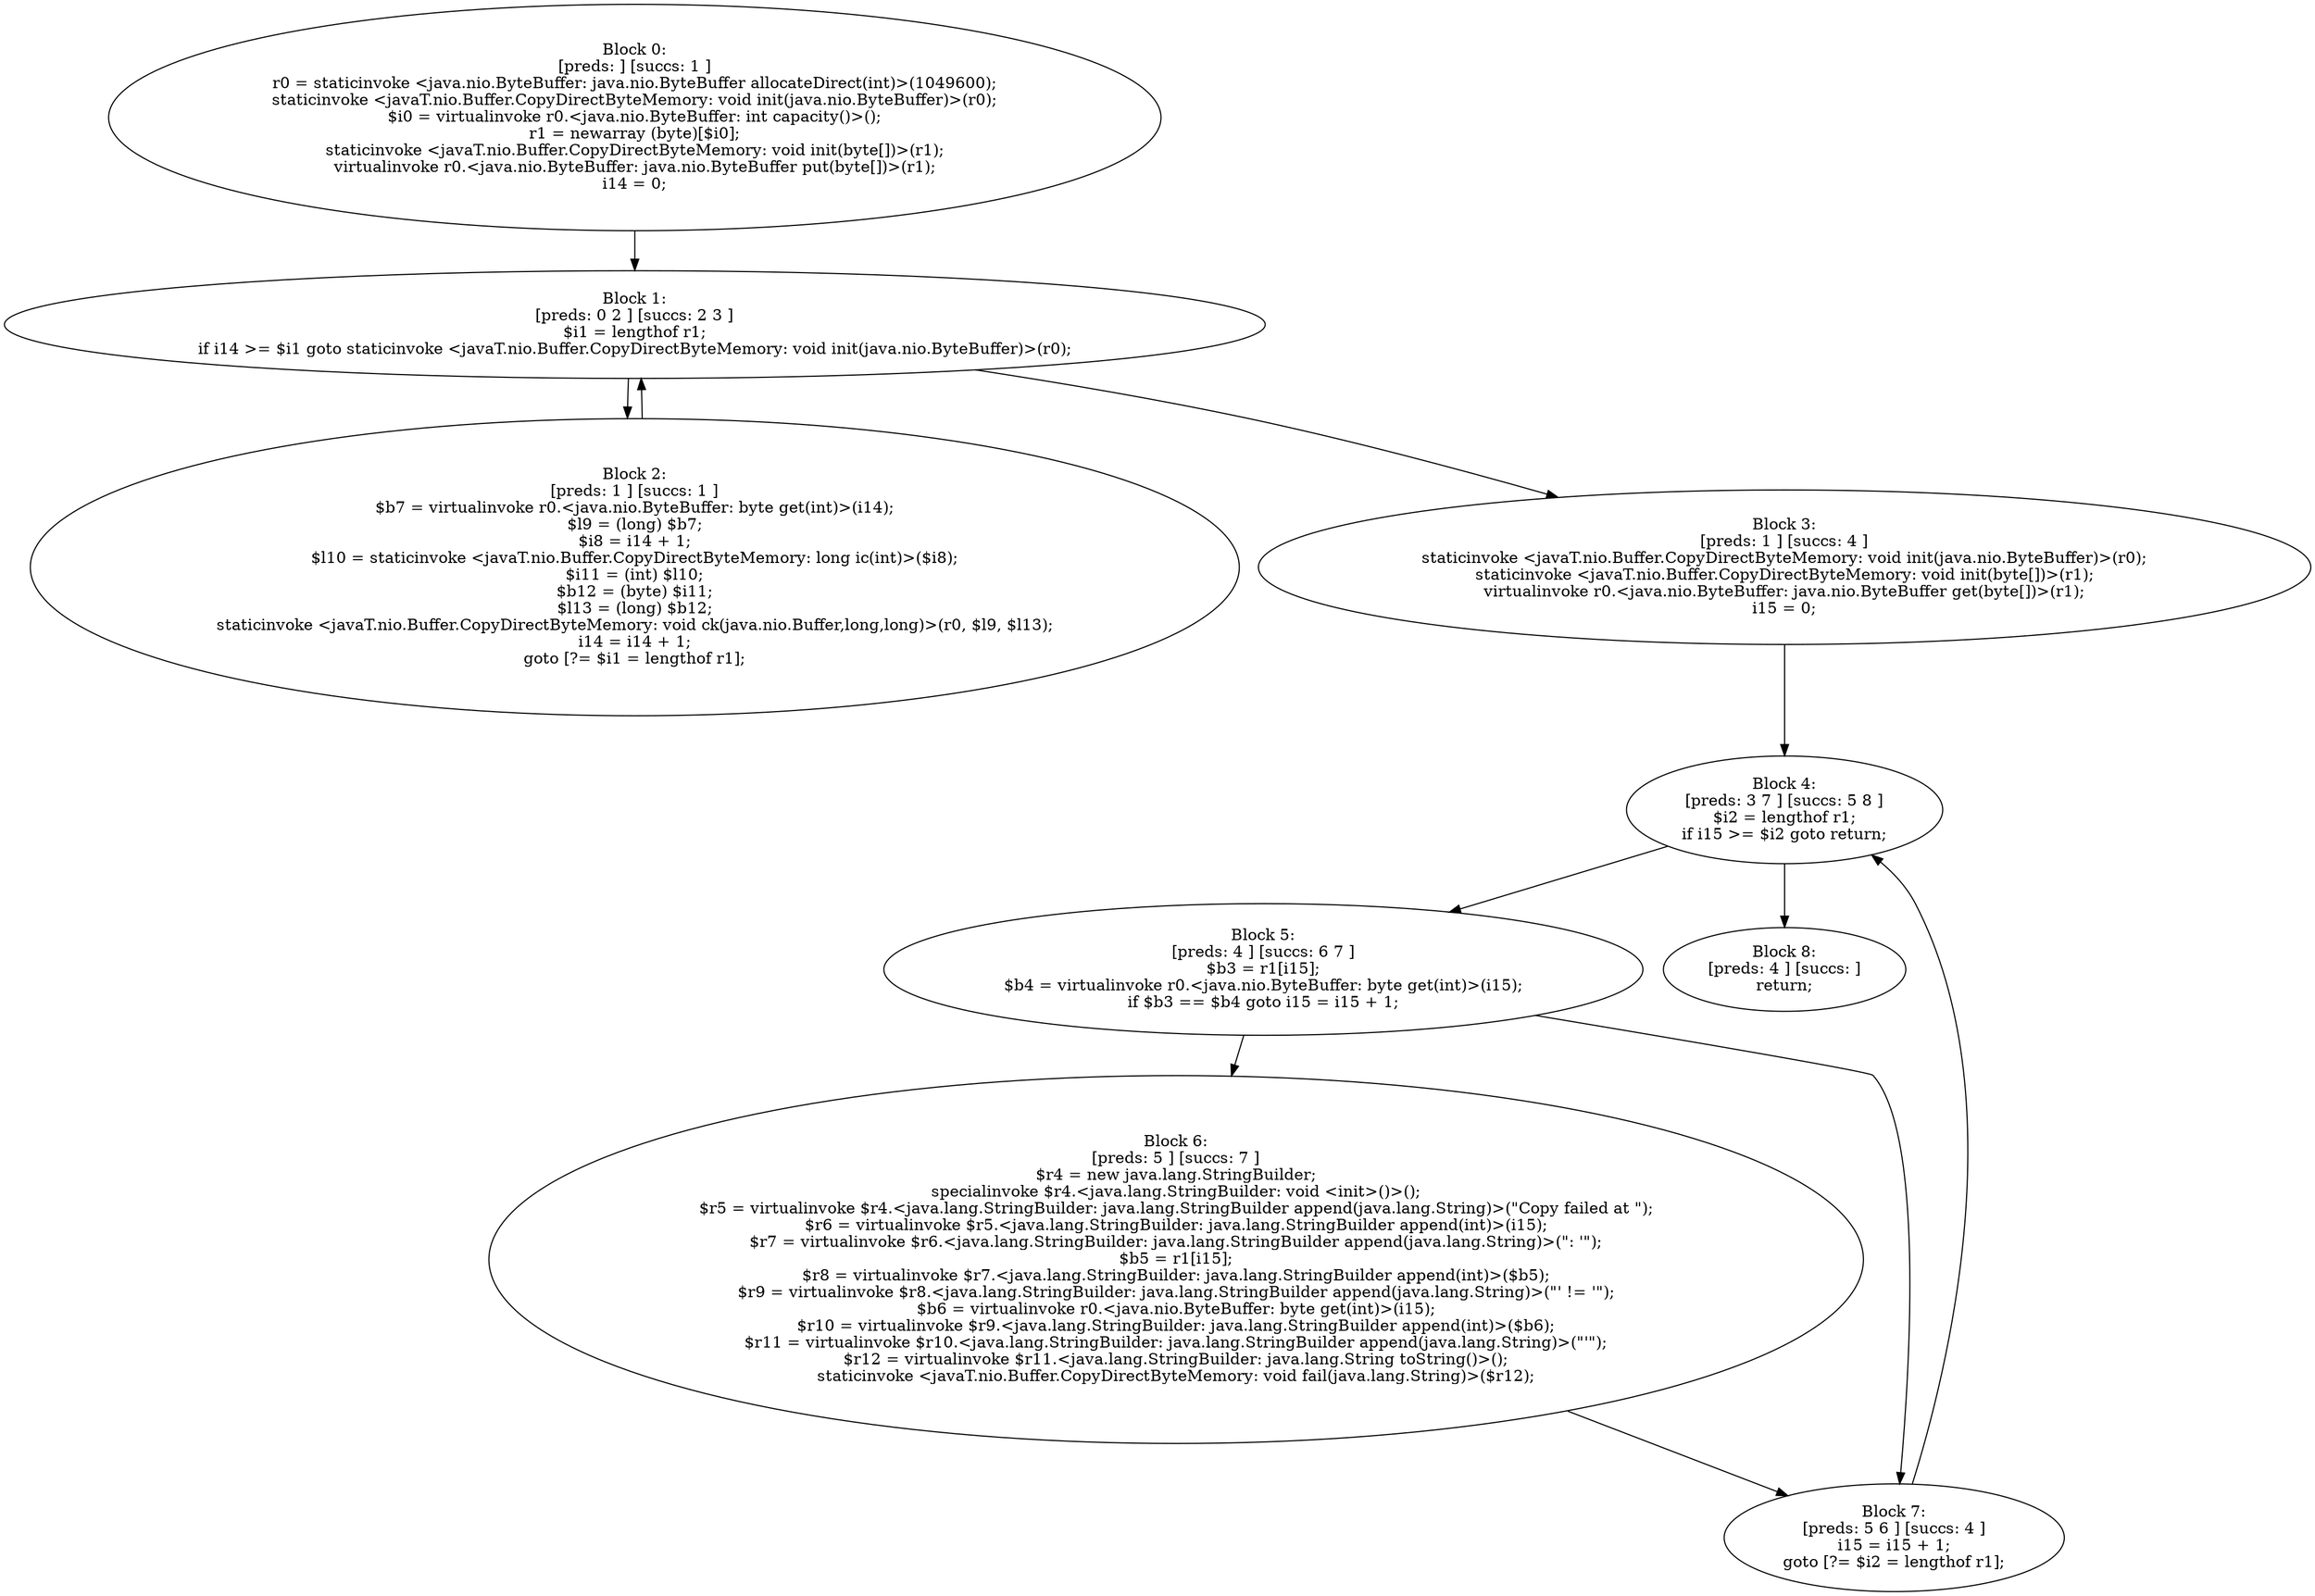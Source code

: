 digraph "unitGraph" {
    "Block 0:
[preds: ] [succs: 1 ]
r0 = staticinvoke <java.nio.ByteBuffer: java.nio.ByteBuffer allocateDirect(int)>(1049600);
staticinvoke <javaT.nio.Buffer.CopyDirectByteMemory: void init(java.nio.ByteBuffer)>(r0);
$i0 = virtualinvoke r0.<java.nio.ByteBuffer: int capacity()>();
r1 = newarray (byte)[$i0];
staticinvoke <javaT.nio.Buffer.CopyDirectByteMemory: void init(byte[])>(r1);
virtualinvoke r0.<java.nio.ByteBuffer: java.nio.ByteBuffer put(byte[])>(r1);
i14 = 0;
"
    "Block 1:
[preds: 0 2 ] [succs: 2 3 ]
$i1 = lengthof r1;
if i14 >= $i1 goto staticinvoke <javaT.nio.Buffer.CopyDirectByteMemory: void init(java.nio.ByteBuffer)>(r0);
"
    "Block 2:
[preds: 1 ] [succs: 1 ]
$b7 = virtualinvoke r0.<java.nio.ByteBuffer: byte get(int)>(i14);
$l9 = (long) $b7;
$i8 = i14 + 1;
$l10 = staticinvoke <javaT.nio.Buffer.CopyDirectByteMemory: long ic(int)>($i8);
$i11 = (int) $l10;
$b12 = (byte) $i11;
$l13 = (long) $b12;
staticinvoke <javaT.nio.Buffer.CopyDirectByteMemory: void ck(java.nio.Buffer,long,long)>(r0, $l9, $l13);
i14 = i14 + 1;
goto [?= $i1 = lengthof r1];
"
    "Block 3:
[preds: 1 ] [succs: 4 ]
staticinvoke <javaT.nio.Buffer.CopyDirectByteMemory: void init(java.nio.ByteBuffer)>(r0);
staticinvoke <javaT.nio.Buffer.CopyDirectByteMemory: void init(byte[])>(r1);
virtualinvoke r0.<java.nio.ByteBuffer: java.nio.ByteBuffer get(byte[])>(r1);
i15 = 0;
"
    "Block 4:
[preds: 3 7 ] [succs: 5 8 ]
$i2 = lengthof r1;
if i15 >= $i2 goto return;
"
    "Block 5:
[preds: 4 ] [succs: 6 7 ]
$b3 = r1[i15];
$b4 = virtualinvoke r0.<java.nio.ByteBuffer: byte get(int)>(i15);
if $b3 == $b4 goto i15 = i15 + 1;
"
    "Block 6:
[preds: 5 ] [succs: 7 ]
$r4 = new java.lang.StringBuilder;
specialinvoke $r4.<java.lang.StringBuilder: void <init>()>();
$r5 = virtualinvoke $r4.<java.lang.StringBuilder: java.lang.StringBuilder append(java.lang.String)>(\"Copy failed at \");
$r6 = virtualinvoke $r5.<java.lang.StringBuilder: java.lang.StringBuilder append(int)>(i15);
$r7 = virtualinvoke $r6.<java.lang.StringBuilder: java.lang.StringBuilder append(java.lang.String)>(\": \'\");
$b5 = r1[i15];
$r8 = virtualinvoke $r7.<java.lang.StringBuilder: java.lang.StringBuilder append(int)>($b5);
$r9 = virtualinvoke $r8.<java.lang.StringBuilder: java.lang.StringBuilder append(java.lang.String)>(\"\' != \'\");
$b6 = virtualinvoke r0.<java.nio.ByteBuffer: byte get(int)>(i15);
$r10 = virtualinvoke $r9.<java.lang.StringBuilder: java.lang.StringBuilder append(int)>($b6);
$r11 = virtualinvoke $r10.<java.lang.StringBuilder: java.lang.StringBuilder append(java.lang.String)>(\"\'\");
$r12 = virtualinvoke $r11.<java.lang.StringBuilder: java.lang.String toString()>();
staticinvoke <javaT.nio.Buffer.CopyDirectByteMemory: void fail(java.lang.String)>($r12);
"
    "Block 7:
[preds: 5 6 ] [succs: 4 ]
i15 = i15 + 1;
goto [?= $i2 = lengthof r1];
"
    "Block 8:
[preds: 4 ] [succs: ]
return;
"
    "Block 0:
[preds: ] [succs: 1 ]
r0 = staticinvoke <java.nio.ByteBuffer: java.nio.ByteBuffer allocateDirect(int)>(1049600);
staticinvoke <javaT.nio.Buffer.CopyDirectByteMemory: void init(java.nio.ByteBuffer)>(r0);
$i0 = virtualinvoke r0.<java.nio.ByteBuffer: int capacity()>();
r1 = newarray (byte)[$i0];
staticinvoke <javaT.nio.Buffer.CopyDirectByteMemory: void init(byte[])>(r1);
virtualinvoke r0.<java.nio.ByteBuffer: java.nio.ByteBuffer put(byte[])>(r1);
i14 = 0;
"->"Block 1:
[preds: 0 2 ] [succs: 2 3 ]
$i1 = lengthof r1;
if i14 >= $i1 goto staticinvoke <javaT.nio.Buffer.CopyDirectByteMemory: void init(java.nio.ByteBuffer)>(r0);
";
    "Block 1:
[preds: 0 2 ] [succs: 2 3 ]
$i1 = lengthof r1;
if i14 >= $i1 goto staticinvoke <javaT.nio.Buffer.CopyDirectByteMemory: void init(java.nio.ByteBuffer)>(r0);
"->"Block 2:
[preds: 1 ] [succs: 1 ]
$b7 = virtualinvoke r0.<java.nio.ByteBuffer: byte get(int)>(i14);
$l9 = (long) $b7;
$i8 = i14 + 1;
$l10 = staticinvoke <javaT.nio.Buffer.CopyDirectByteMemory: long ic(int)>($i8);
$i11 = (int) $l10;
$b12 = (byte) $i11;
$l13 = (long) $b12;
staticinvoke <javaT.nio.Buffer.CopyDirectByteMemory: void ck(java.nio.Buffer,long,long)>(r0, $l9, $l13);
i14 = i14 + 1;
goto [?= $i1 = lengthof r1];
";
    "Block 1:
[preds: 0 2 ] [succs: 2 3 ]
$i1 = lengthof r1;
if i14 >= $i1 goto staticinvoke <javaT.nio.Buffer.CopyDirectByteMemory: void init(java.nio.ByteBuffer)>(r0);
"->"Block 3:
[preds: 1 ] [succs: 4 ]
staticinvoke <javaT.nio.Buffer.CopyDirectByteMemory: void init(java.nio.ByteBuffer)>(r0);
staticinvoke <javaT.nio.Buffer.CopyDirectByteMemory: void init(byte[])>(r1);
virtualinvoke r0.<java.nio.ByteBuffer: java.nio.ByteBuffer get(byte[])>(r1);
i15 = 0;
";
    "Block 2:
[preds: 1 ] [succs: 1 ]
$b7 = virtualinvoke r0.<java.nio.ByteBuffer: byte get(int)>(i14);
$l9 = (long) $b7;
$i8 = i14 + 1;
$l10 = staticinvoke <javaT.nio.Buffer.CopyDirectByteMemory: long ic(int)>($i8);
$i11 = (int) $l10;
$b12 = (byte) $i11;
$l13 = (long) $b12;
staticinvoke <javaT.nio.Buffer.CopyDirectByteMemory: void ck(java.nio.Buffer,long,long)>(r0, $l9, $l13);
i14 = i14 + 1;
goto [?= $i1 = lengthof r1];
"->"Block 1:
[preds: 0 2 ] [succs: 2 3 ]
$i1 = lengthof r1;
if i14 >= $i1 goto staticinvoke <javaT.nio.Buffer.CopyDirectByteMemory: void init(java.nio.ByteBuffer)>(r0);
";
    "Block 3:
[preds: 1 ] [succs: 4 ]
staticinvoke <javaT.nio.Buffer.CopyDirectByteMemory: void init(java.nio.ByteBuffer)>(r0);
staticinvoke <javaT.nio.Buffer.CopyDirectByteMemory: void init(byte[])>(r1);
virtualinvoke r0.<java.nio.ByteBuffer: java.nio.ByteBuffer get(byte[])>(r1);
i15 = 0;
"->"Block 4:
[preds: 3 7 ] [succs: 5 8 ]
$i2 = lengthof r1;
if i15 >= $i2 goto return;
";
    "Block 4:
[preds: 3 7 ] [succs: 5 8 ]
$i2 = lengthof r1;
if i15 >= $i2 goto return;
"->"Block 5:
[preds: 4 ] [succs: 6 7 ]
$b3 = r1[i15];
$b4 = virtualinvoke r0.<java.nio.ByteBuffer: byte get(int)>(i15);
if $b3 == $b4 goto i15 = i15 + 1;
";
    "Block 4:
[preds: 3 7 ] [succs: 5 8 ]
$i2 = lengthof r1;
if i15 >= $i2 goto return;
"->"Block 8:
[preds: 4 ] [succs: ]
return;
";
    "Block 5:
[preds: 4 ] [succs: 6 7 ]
$b3 = r1[i15];
$b4 = virtualinvoke r0.<java.nio.ByteBuffer: byte get(int)>(i15);
if $b3 == $b4 goto i15 = i15 + 1;
"->"Block 6:
[preds: 5 ] [succs: 7 ]
$r4 = new java.lang.StringBuilder;
specialinvoke $r4.<java.lang.StringBuilder: void <init>()>();
$r5 = virtualinvoke $r4.<java.lang.StringBuilder: java.lang.StringBuilder append(java.lang.String)>(\"Copy failed at \");
$r6 = virtualinvoke $r5.<java.lang.StringBuilder: java.lang.StringBuilder append(int)>(i15);
$r7 = virtualinvoke $r6.<java.lang.StringBuilder: java.lang.StringBuilder append(java.lang.String)>(\": \'\");
$b5 = r1[i15];
$r8 = virtualinvoke $r7.<java.lang.StringBuilder: java.lang.StringBuilder append(int)>($b5);
$r9 = virtualinvoke $r8.<java.lang.StringBuilder: java.lang.StringBuilder append(java.lang.String)>(\"\' != \'\");
$b6 = virtualinvoke r0.<java.nio.ByteBuffer: byte get(int)>(i15);
$r10 = virtualinvoke $r9.<java.lang.StringBuilder: java.lang.StringBuilder append(int)>($b6);
$r11 = virtualinvoke $r10.<java.lang.StringBuilder: java.lang.StringBuilder append(java.lang.String)>(\"\'\");
$r12 = virtualinvoke $r11.<java.lang.StringBuilder: java.lang.String toString()>();
staticinvoke <javaT.nio.Buffer.CopyDirectByteMemory: void fail(java.lang.String)>($r12);
";
    "Block 5:
[preds: 4 ] [succs: 6 7 ]
$b3 = r1[i15];
$b4 = virtualinvoke r0.<java.nio.ByteBuffer: byte get(int)>(i15);
if $b3 == $b4 goto i15 = i15 + 1;
"->"Block 7:
[preds: 5 6 ] [succs: 4 ]
i15 = i15 + 1;
goto [?= $i2 = lengthof r1];
";
    "Block 6:
[preds: 5 ] [succs: 7 ]
$r4 = new java.lang.StringBuilder;
specialinvoke $r4.<java.lang.StringBuilder: void <init>()>();
$r5 = virtualinvoke $r4.<java.lang.StringBuilder: java.lang.StringBuilder append(java.lang.String)>(\"Copy failed at \");
$r6 = virtualinvoke $r5.<java.lang.StringBuilder: java.lang.StringBuilder append(int)>(i15);
$r7 = virtualinvoke $r6.<java.lang.StringBuilder: java.lang.StringBuilder append(java.lang.String)>(\": \'\");
$b5 = r1[i15];
$r8 = virtualinvoke $r7.<java.lang.StringBuilder: java.lang.StringBuilder append(int)>($b5);
$r9 = virtualinvoke $r8.<java.lang.StringBuilder: java.lang.StringBuilder append(java.lang.String)>(\"\' != \'\");
$b6 = virtualinvoke r0.<java.nio.ByteBuffer: byte get(int)>(i15);
$r10 = virtualinvoke $r9.<java.lang.StringBuilder: java.lang.StringBuilder append(int)>($b6);
$r11 = virtualinvoke $r10.<java.lang.StringBuilder: java.lang.StringBuilder append(java.lang.String)>(\"\'\");
$r12 = virtualinvoke $r11.<java.lang.StringBuilder: java.lang.String toString()>();
staticinvoke <javaT.nio.Buffer.CopyDirectByteMemory: void fail(java.lang.String)>($r12);
"->"Block 7:
[preds: 5 6 ] [succs: 4 ]
i15 = i15 + 1;
goto [?= $i2 = lengthof r1];
";
    "Block 7:
[preds: 5 6 ] [succs: 4 ]
i15 = i15 + 1;
goto [?= $i2 = lengthof r1];
"->"Block 4:
[preds: 3 7 ] [succs: 5 8 ]
$i2 = lengthof r1;
if i15 >= $i2 goto return;
";
}
